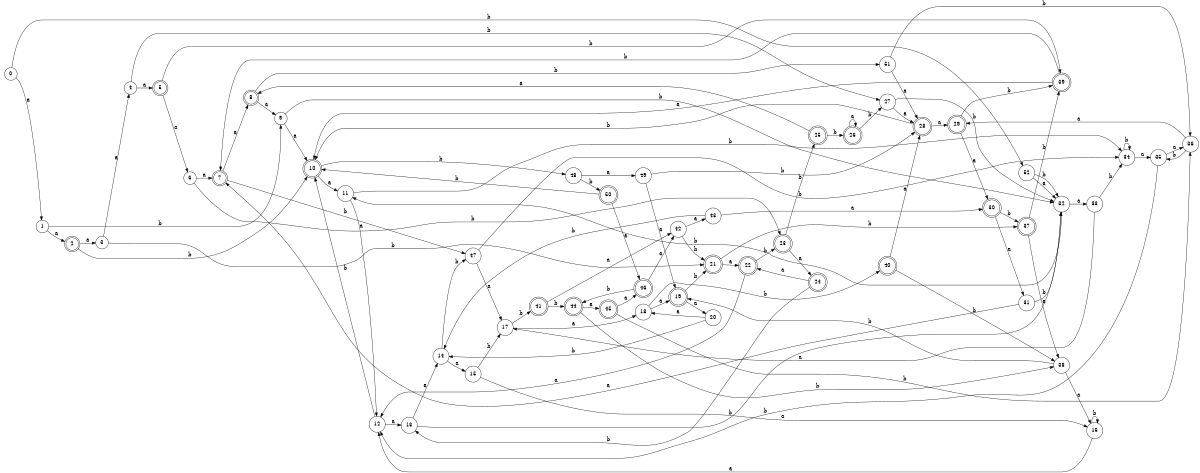 digraph n43_7 {
__start0 [label="" shape="none"];

rankdir=LR;
size="8,5";

s0 [style="filled", color="black", fillcolor="white" shape="circle", label="0"];
s1 [style="filled", color="black", fillcolor="white" shape="circle", label="1"];
s2 [style="rounded,filled", color="black", fillcolor="white" shape="doublecircle", label="2"];
s3 [style="filled", color="black", fillcolor="white" shape="circle", label="3"];
s4 [style="filled", color="black", fillcolor="white" shape="circle", label="4"];
s5 [style="rounded,filled", color="black", fillcolor="white" shape="doublecircle", label="5"];
s6 [style="filled", color="black", fillcolor="white" shape="circle", label="6"];
s7 [style="rounded,filled", color="black", fillcolor="white" shape="doublecircle", label="7"];
s8 [style="rounded,filled", color="black", fillcolor="white" shape="doublecircle", label="8"];
s9 [style="filled", color="black", fillcolor="white" shape="circle", label="9"];
s10 [style="rounded,filled", color="black", fillcolor="white" shape="doublecircle", label="10"];
s11 [style="filled", color="black", fillcolor="white" shape="circle", label="11"];
s12 [style="filled", color="black", fillcolor="white" shape="circle", label="12"];
s13 [style="filled", color="black", fillcolor="white" shape="circle", label="13"];
s14 [style="filled", color="black", fillcolor="white" shape="circle", label="14"];
s15 [style="filled", color="black", fillcolor="white" shape="circle", label="15"];
s16 [style="filled", color="black", fillcolor="white" shape="circle", label="16"];
s17 [style="filled", color="black", fillcolor="white" shape="circle", label="17"];
s18 [style="filled", color="black", fillcolor="white" shape="circle", label="18"];
s19 [style="rounded,filled", color="black", fillcolor="white" shape="doublecircle", label="19"];
s20 [style="filled", color="black", fillcolor="white" shape="circle", label="20"];
s21 [style="rounded,filled", color="black", fillcolor="white" shape="doublecircle", label="21"];
s22 [style="rounded,filled", color="black", fillcolor="white" shape="doublecircle", label="22"];
s23 [style="rounded,filled", color="black", fillcolor="white" shape="doublecircle", label="23"];
s24 [style="rounded,filled", color="black", fillcolor="white" shape="doublecircle", label="24"];
s25 [style="rounded,filled", color="black", fillcolor="white" shape="doublecircle", label="25"];
s26 [style="rounded,filled", color="black", fillcolor="white" shape="doublecircle", label="26"];
s27 [style="filled", color="black", fillcolor="white" shape="circle", label="27"];
s28 [style="rounded,filled", color="black", fillcolor="white" shape="doublecircle", label="28"];
s29 [style="rounded,filled", color="black", fillcolor="white" shape="doublecircle", label="29"];
s30 [style="rounded,filled", color="black", fillcolor="white" shape="doublecircle", label="30"];
s31 [style="filled", color="black", fillcolor="white" shape="circle", label="31"];
s32 [style="filled", color="black", fillcolor="white" shape="circle", label="32"];
s33 [style="filled", color="black", fillcolor="white" shape="circle", label="33"];
s34 [style="filled", color="black", fillcolor="white" shape="circle", label="34"];
s35 [style="filled", color="black", fillcolor="white" shape="circle", label="35"];
s36 [style="filled", color="black", fillcolor="white" shape="circle", label="36"];
s37 [style="rounded,filled", color="black", fillcolor="white" shape="doublecircle", label="37"];
s38 [style="filled", color="black", fillcolor="white" shape="circle", label="38"];
s39 [style="rounded,filled", color="black", fillcolor="white" shape="doublecircle", label="39"];
s40 [style="rounded,filled", color="black", fillcolor="white" shape="doublecircle", label="40"];
s41 [style="rounded,filled", color="black", fillcolor="white" shape="doublecircle", label="41"];
s42 [style="filled", color="black", fillcolor="white" shape="circle", label="42"];
s43 [style="filled", color="black", fillcolor="white" shape="circle", label="43"];
s44 [style="rounded,filled", color="black", fillcolor="white" shape="doublecircle", label="44"];
s45 [style="rounded,filled", color="black", fillcolor="white" shape="doublecircle", label="45"];
s46 [style="rounded,filled", color="black", fillcolor="white" shape="doublecircle", label="46"];
s47 [style="filled", color="black", fillcolor="white" shape="circle", label="47"];
s48 [style="filled", color="black", fillcolor="white" shape="circle", label="48"];
s49 [style="filled", color="black", fillcolor="white" shape="circle", label="49"];
s50 [style="rounded,filled", color="black", fillcolor="white" shape="doublecircle", label="50"];
s51 [style="filled", color="black", fillcolor="white" shape="circle", label="51"];
s52 [style="filled", color="black", fillcolor="white" shape="circle", label="52"];
s0 -> s1 [label="a"];
s0 -> s52 [label="b"];
s1 -> s2 [label="a"];
s1 -> s9 [label="b"];
s2 -> s3 [label="a"];
s2 -> s10 [label="b"];
s3 -> s4 [label="a"];
s3 -> s21 [label="b"];
s4 -> s5 [label="a"];
s4 -> s27 [label="b"];
s5 -> s6 [label="a"];
s5 -> s39 [label="b"];
s6 -> s7 [label="a"];
s6 -> s23 [label="b"];
s7 -> s8 [label="a"];
s7 -> s47 [label="b"];
s8 -> s9 [label="a"];
s8 -> s51 [label="b"];
s9 -> s10 [label="a"];
s9 -> s32 [label="b"];
s10 -> s11 [label="a"];
s10 -> s48 [label="b"];
s11 -> s12 [label="a"];
s11 -> s34 [label="b"];
s12 -> s13 [label="a"];
s12 -> s10 [label="b"];
s13 -> s14 [label="a"];
s13 -> s32 [label="b"];
s14 -> s15 [label="a"];
s14 -> s47 [label="b"];
s15 -> s16 [label="a"];
s15 -> s17 [label="b"];
s16 -> s12 [label="a"];
s16 -> s16 [label="b"];
s17 -> s18 [label="a"];
s17 -> s41 [label="b"];
s18 -> s19 [label="a"];
s18 -> s40 [label="b"];
s19 -> s20 [label="a"];
s19 -> s21 [label="b"];
s20 -> s18 [label="a"];
s20 -> s14 [label="b"];
s21 -> s22 [label="a"];
s21 -> s37 [label="b"];
s22 -> s12 [label="a"];
s22 -> s23 [label="b"];
s23 -> s24 [label="a"];
s23 -> s25 [label="b"];
s24 -> s22 [label="a"];
s24 -> s13 [label="b"];
s25 -> s8 [label="a"];
s25 -> s26 [label="b"];
s26 -> s26 [label="a"];
s26 -> s27 [label="b"];
s27 -> s28 [label="a"];
s27 -> s32 [label="b"];
s28 -> s29 [label="a"];
s28 -> s10 [label="b"];
s29 -> s30 [label="a"];
s29 -> s39 [label="b"];
s30 -> s31 [label="a"];
s30 -> s37 [label="b"];
s31 -> s7 [label="a"];
s31 -> s32 [label="b"];
s32 -> s33 [label="a"];
s32 -> s11 [label="b"];
s33 -> s17 [label="a"];
s33 -> s34 [label="b"];
s34 -> s35 [label="a"];
s34 -> s34 [label="b"];
s35 -> s36 [label="a"];
s35 -> s12 [label="b"];
s36 -> s29 [label="a"];
s36 -> s35 [label="b"];
s37 -> s38 [label="a"];
s37 -> s39 [label="b"];
s38 -> s16 [label="a"];
s38 -> s19 [label="b"];
s39 -> s10 [label="a"];
s39 -> s7 [label="b"];
s40 -> s28 [label="a"];
s40 -> s38 [label="b"];
s41 -> s42 [label="a"];
s41 -> s44 [label="b"];
s42 -> s43 [label="a"];
s42 -> s21 [label="b"];
s43 -> s30 [label="a"];
s43 -> s14 [label="b"];
s44 -> s45 [label="a"];
s44 -> s38 [label="b"];
s45 -> s46 [label="a"];
s45 -> s36 [label="b"];
s46 -> s42 [label="a"];
s46 -> s44 [label="b"];
s47 -> s17 [label="a"];
s47 -> s34 [label="b"];
s48 -> s49 [label="a"];
s48 -> s50 [label="b"];
s49 -> s19 [label="a"];
s49 -> s28 [label="b"];
s50 -> s46 [label="a"];
s50 -> s10 [label="b"];
s51 -> s28 [label="a"];
s51 -> s36 [label="b"];
s52 -> s32 [label="a"];
s52 -> s32 [label="b"];

}